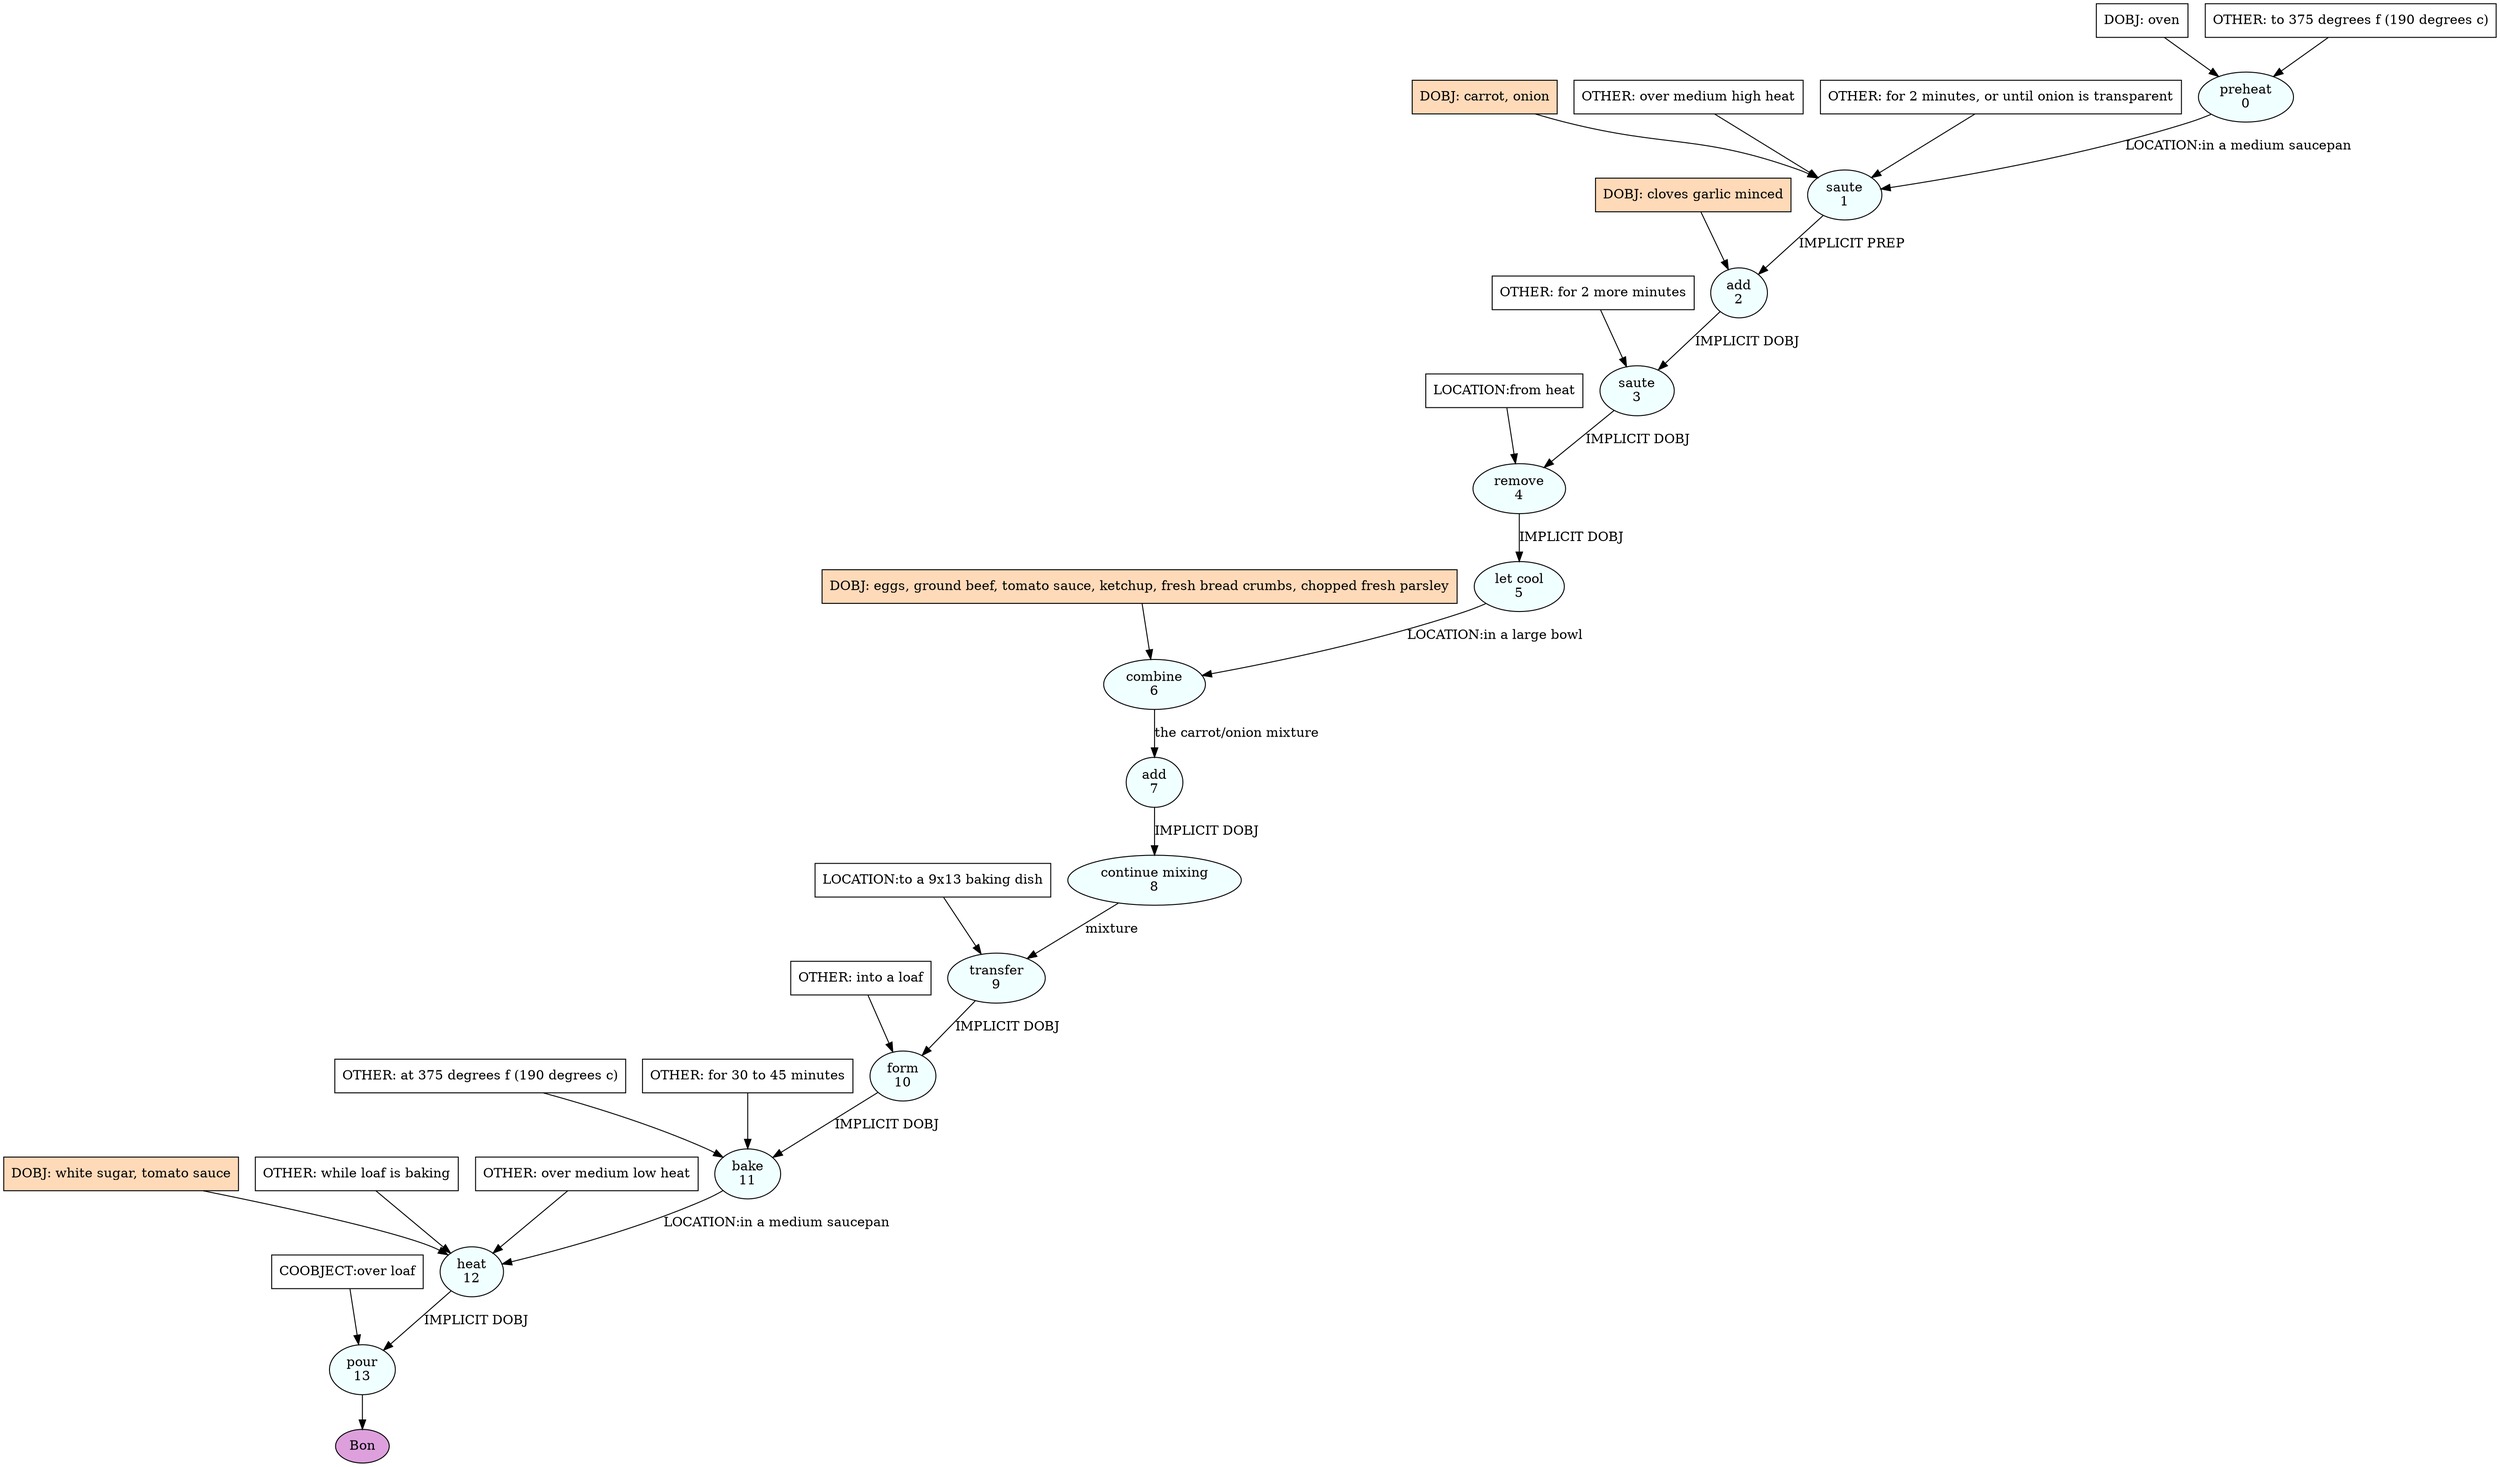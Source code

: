 digraph recipe {
E0[label="preheat
0", shape=oval, style=filled, fillcolor=azure]
E1[label="saute
1", shape=oval, style=filled, fillcolor=azure]
E2[label="add
2", shape=oval, style=filled, fillcolor=azure]
E3[label="saute
3", shape=oval, style=filled, fillcolor=azure]
E4[label="remove
4", shape=oval, style=filled, fillcolor=azure]
E5[label="let cool
5", shape=oval, style=filled, fillcolor=azure]
E6[label="combine
6", shape=oval, style=filled, fillcolor=azure]
E7[label="add
7", shape=oval, style=filled, fillcolor=azure]
E8[label="continue mixing
8", shape=oval, style=filled, fillcolor=azure]
E9[label="transfer
9", shape=oval, style=filled, fillcolor=azure]
E10[label="form
10", shape=oval, style=filled, fillcolor=azure]
E11[label="bake
11", shape=oval, style=filled, fillcolor=azure]
E12[label="heat
12", shape=oval, style=filled, fillcolor=azure]
E13[label="pour
13", shape=oval, style=filled, fillcolor=azure]
D0[label="DOBJ: oven", shape=box, style=filled, fillcolor=white]
D0 -> E0
O0_0[label="OTHER: to 375 degrees f (190 degrees c)", shape=box, style=filled, fillcolor=white]
O0_0 -> E0
D1_ing[label="DOBJ: carrot, onion", shape=box, style=filled, fillcolor=peachpuff]
D1_ing -> E1
E0 -> E1 [label="LOCATION:in a medium saucepan"]
O1_0_0[label="OTHER: over medium high heat", shape=box, style=filled, fillcolor=white]
O1_0_0 -> E1
O1_1_0[label="OTHER: for 2 minutes, or until onion is transparent", shape=box, style=filled, fillcolor=white]
O1_1_0 -> E1
D2_ing[label="DOBJ: cloves garlic minced", shape=box, style=filled, fillcolor=peachpuff]
D2_ing -> E2
E1 -> E2 [label="IMPLICIT PREP"]
E2 -> E3 [label="IMPLICIT DOBJ"]
O3_0_0[label="OTHER: for 2 more minutes", shape=box, style=filled, fillcolor=white]
O3_0_0 -> E3
E3 -> E4 [label="IMPLICIT DOBJ"]
P4_0_0[label="LOCATION:from heat", shape=box, style=filled, fillcolor=white]
P4_0_0 -> E4
E4 -> E5 [label="IMPLICIT DOBJ"]
D6_ing[label="DOBJ: eggs, ground beef, tomato sauce, ketchup, fresh bread crumbs, chopped fresh parsley", shape=box, style=filled, fillcolor=peachpuff]
D6_ing -> E6
E5 -> E6 [label="LOCATION:in a large bowl"]
E6 -> E7 [label="the carrot/onion mixture"]
E7 -> E8 [label="IMPLICIT DOBJ"]
E8 -> E9 [label="mixture"]
P9_0_0[label="LOCATION:to a 9x13 baking dish", shape=box, style=filled, fillcolor=white]
P9_0_0 -> E9
E9 -> E10 [label="IMPLICIT DOBJ"]
O10_0_0[label="OTHER: into a loaf", shape=box, style=filled, fillcolor=white]
O10_0_0 -> E10
E10 -> E11 [label="IMPLICIT DOBJ"]
O11_0_0[label="OTHER: at 375 degrees f (190 degrees c)", shape=box, style=filled, fillcolor=white]
O11_0_0 -> E11
O11_1_0[label="OTHER: for 30 to 45 minutes", shape=box, style=filled, fillcolor=white]
O11_1_0 -> E11
D12_ing[label="DOBJ: white sugar, tomato sauce", shape=box, style=filled, fillcolor=peachpuff]
D12_ing -> E12
E11 -> E12 [label="LOCATION:in a medium saucepan"]
O12_0_0[label="OTHER: while loaf is baking", shape=box, style=filled, fillcolor=white]
O12_0_0 -> E12
O12_1_0[label="OTHER: over medium low heat", shape=box, style=filled, fillcolor=white]
O12_1_0 -> E12
E12 -> E13 [label="IMPLICIT DOBJ"]
P13_0_0[label="COOBJECT:over loaf", shape=box, style=filled, fillcolor=white]
P13_0_0 -> E13
EOR[label="Bon", shape=oval, style=filled, fillcolor=plum]
E13 -> EOR
}
